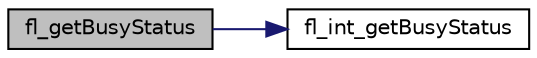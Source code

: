 digraph "fl_getBusyStatus"
{
 // INTERACTIVE_SVG=YES
  edge [fontname="Helvetica",fontsize="10",labelfontname="Helvetica",labelfontsize="10"];
  node [fontname="Helvetica",fontsize="10",shape=record];
  rankdir="LR";
  Node1 [label="fl_getBusyStatus",height=0.2,width=0.4,color="black", fillcolor="grey75", style="filled" fontcolor="black"];
  Node1 -> Node2 [color="midnightblue",fontsize="10",style="solid",fontname="Helvetica"];
  Node2 [label="fl_int_getBusyStatus",height=0.2,width=0.4,color="black", fillcolor="white", style="filled",URL="$device__access_8h.html#ac5b595b691351daf9a1c16109e6ee760"];
}
